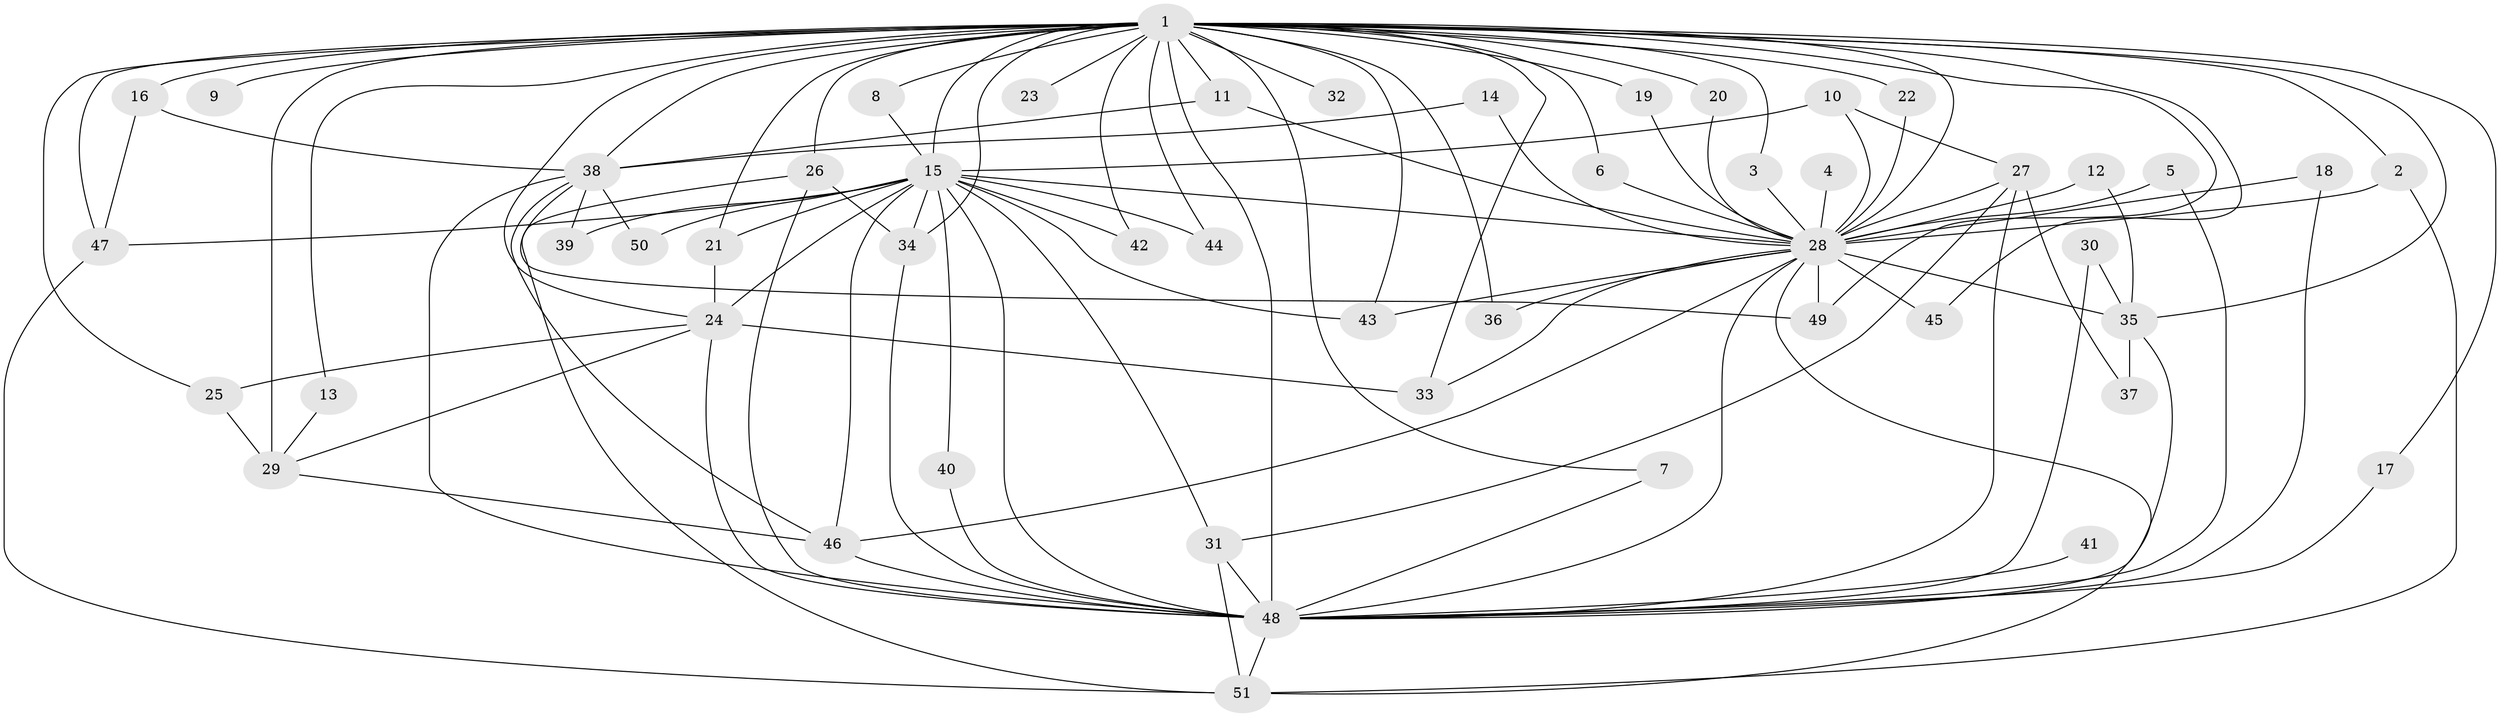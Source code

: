 // original degree distribution, {14: 0.009900990099009901, 19: 0.039603960396039604, 29: 0.009900990099009901, 32: 0.009900990099009901, 21: 0.019801980198019802, 13: 0.009900990099009901, 3: 0.25742574257425743, 4: 0.07920792079207921, 7: 0.0297029702970297, 2: 0.504950495049505, 5: 0.0297029702970297}
// Generated by graph-tools (version 1.1) at 2025/49/03/09/25 03:49:44]
// undirected, 51 vertices, 115 edges
graph export_dot {
graph [start="1"]
  node [color=gray90,style=filled];
  1;
  2;
  3;
  4;
  5;
  6;
  7;
  8;
  9;
  10;
  11;
  12;
  13;
  14;
  15;
  16;
  17;
  18;
  19;
  20;
  21;
  22;
  23;
  24;
  25;
  26;
  27;
  28;
  29;
  30;
  31;
  32;
  33;
  34;
  35;
  36;
  37;
  38;
  39;
  40;
  41;
  42;
  43;
  44;
  45;
  46;
  47;
  48;
  49;
  50;
  51;
  1 -- 2 [weight=1.0];
  1 -- 3 [weight=1.0];
  1 -- 6 [weight=1.0];
  1 -- 7 [weight=1.0];
  1 -- 8 [weight=1.0];
  1 -- 9 [weight=1.0];
  1 -- 11 [weight=1.0];
  1 -- 13 [weight=1.0];
  1 -- 15 [weight=8.0];
  1 -- 16 [weight=1.0];
  1 -- 17 [weight=1.0];
  1 -- 19 [weight=1.0];
  1 -- 20 [weight=1.0];
  1 -- 21 [weight=1.0];
  1 -- 22 [weight=1.0];
  1 -- 23 [weight=2.0];
  1 -- 24 [weight=1.0];
  1 -- 25 [weight=1.0];
  1 -- 26 [weight=1.0];
  1 -- 28 [weight=9.0];
  1 -- 29 [weight=4.0];
  1 -- 32 [weight=1.0];
  1 -- 33 [weight=1.0];
  1 -- 34 [weight=1.0];
  1 -- 35 [weight=1.0];
  1 -- 36 [weight=1.0];
  1 -- 38 [weight=3.0];
  1 -- 42 [weight=2.0];
  1 -- 43 [weight=2.0];
  1 -- 44 [weight=1.0];
  1 -- 45 [weight=1.0];
  1 -- 47 [weight=2.0];
  1 -- 48 [weight=8.0];
  1 -- 49 [weight=1.0];
  2 -- 28 [weight=1.0];
  2 -- 51 [weight=1.0];
  3 -- 28 [weight=1.0];
  4 -- 28 [weight=2.0];
  5 -- 28 [weight=1.0];
  5 -- 48 [weight=1.0];
  6 -- 28 [weight=1.0];
  7 -- 48 [weight=1.0];
  8 -- 15 [weight=1.0];
  10 -- 15 [weight=1.0];
  10 -- 27 [weight=1.0];
  10 -- 28 [weight=1.0];
  11 -- 28 [weight=1.0];
  11 -- 38 [weight=1.0];
  12 -- 28 [weight=1.0];
  12 -- 35 [weight=1.0];
  13 -- 29 [weight=1.0];
  14 -- 28 [weight=1.0];
  14 -- 38 [weight=1.0];
  15 -- 21 [weight=1.0];
  15 -- 24 [weight=1.0];
  15 -- 28 [weight=4.0];
  15 -- 31 [weight=1.0];
  15 -- 34 [weight=2.0];
  15 -- 39 [weight=1.0];
  15 -- 40 [weight=1.0];
  15 -- 42 [weight=2.0];
  15 -- 43 [weight=1.0];
  15 -- 44 [weight=2.0];
  15 -- 46 [weight=1.0];
  15 -- 47 [weight=1.0];
  15 -- 48 [weight=4.0];
  15 -- 50 [weight=1.0];
  16 -- 38 [weight=1.0];
  16 -- 47 [weight=1.0];
  17 -- 48 [weight=1.0];
  18 -- 28 [weight=1.0];
  18 -- 48 [weight=1.0];
  19 -- 28 [weight=1.0];
  20 -- 28 [weight=1.0];
  21 -- 24 [weight=1.0];
  22 -- 28 [weight=1.0];
  24 -- 25 [weight=1.0];
  24 -- 29 [weight=1.0];
  24 -- 33 [weight=1.0];
  24 -- 48 [weight=1.0];
  25 -- 29 [weight=1.0];
  26 -- 34 [weight=1.0];
  26 -- 48 [weight=1.0];
  26 -- 51 [weight=1.0];
  27 -- 28 [weight=2.0];
  27 -- 31 [weight=1.0];
  27 -- 37 [weight=1.0];
  27 -- 48 [weight=1.0];
  28 -- 33 [weight=1.0];
  28 -- 35 [weight=3.0];
  28 -- 36 [weight=2.0];
  28 -- 43 [weight=1.0];
  28 -- 45 [weight=1.0];
  28 -- 46 [weight=1.0];
  28 -- 48 [weight=4.0];
  28 -- 49 [weight=1.0];
  28 -- 51 [weight=1.0];
  29 -- 46 [weight=1.0];
  30 -- 35 [weight=1.0];
  30 -- 48 [weight=2.0];
  31 -- 48 [weight=2.0];
  31 -- 51 [weight=1.0];
  34 -- 48 [weight=1.0];
  35 -- 37 [weight=1.0];
  35 -- 48 [weight=1.0];
  38 -- 39 [weight=1.0];
  38 -- 46 [weight=1.0];
  38 -- 48 [weight=2.0];
  38 -- 49 [weight=1.0];
  38 -- 50 [weight=1.0];
  40 -- 48 [weight=1.0];
  41 -- 48 [weight=1.0];
  46 -- 48 [weight=1.0];
  47 -- 51 [weight=1.0];
  48 -- 51 [weight=1.0];
}
